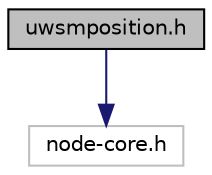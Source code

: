 digraph "uwsmposition.h"
{
 // LATEX_PDF_SIZE
  edge [fontname="Helvetica",fontsize="10",labelfontname="Helvetica",labelfontsize="10"];
  node [fontname="Helvetica",fontsize="10",shape=record];
  Node1 [label="uwsmposition.h",height=0.2,width=0.4,color="black", fillcolor="grey75", style="filled", fontcolor="black",tooltip="Provides the definition of the class UWSMPosition."];
  Node1 -> Node2 [color="midnightblue",fontsize="10",style="solid",fontname="Helvetica"];
  Node2 [label="node-core.h",height=0.2,width=0.4,color="grey75", fillcolor="white", style="filled",tooltip=" "];
}
